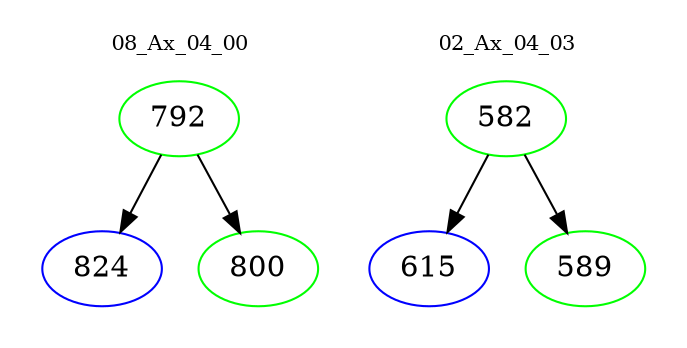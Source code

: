 digraph{
subgraph cluster_0 {
color = white
label = "08_Ax_04_00";
fontsize=10;
T0_792 [label="792", color="green"]
T0_792 -> T0_824 [color="black"]
T0_824 [label="824", color="blue"]
T0_792 -> T0_800 [color="black"]
T0_800 [label="800", color="green"]
}
subgraph cluster_1 {
color = white
label = "02_Ax_04_03";
fontsize=10;
T1_582 [label="582", color="green"]
T1_582 -> T1_615 [color="black"]
T1_615 [label="615", color="blue"]
T1_582 -> T1_589 [color="black"]
T1_589 [label="589", color="green"]
}
}
